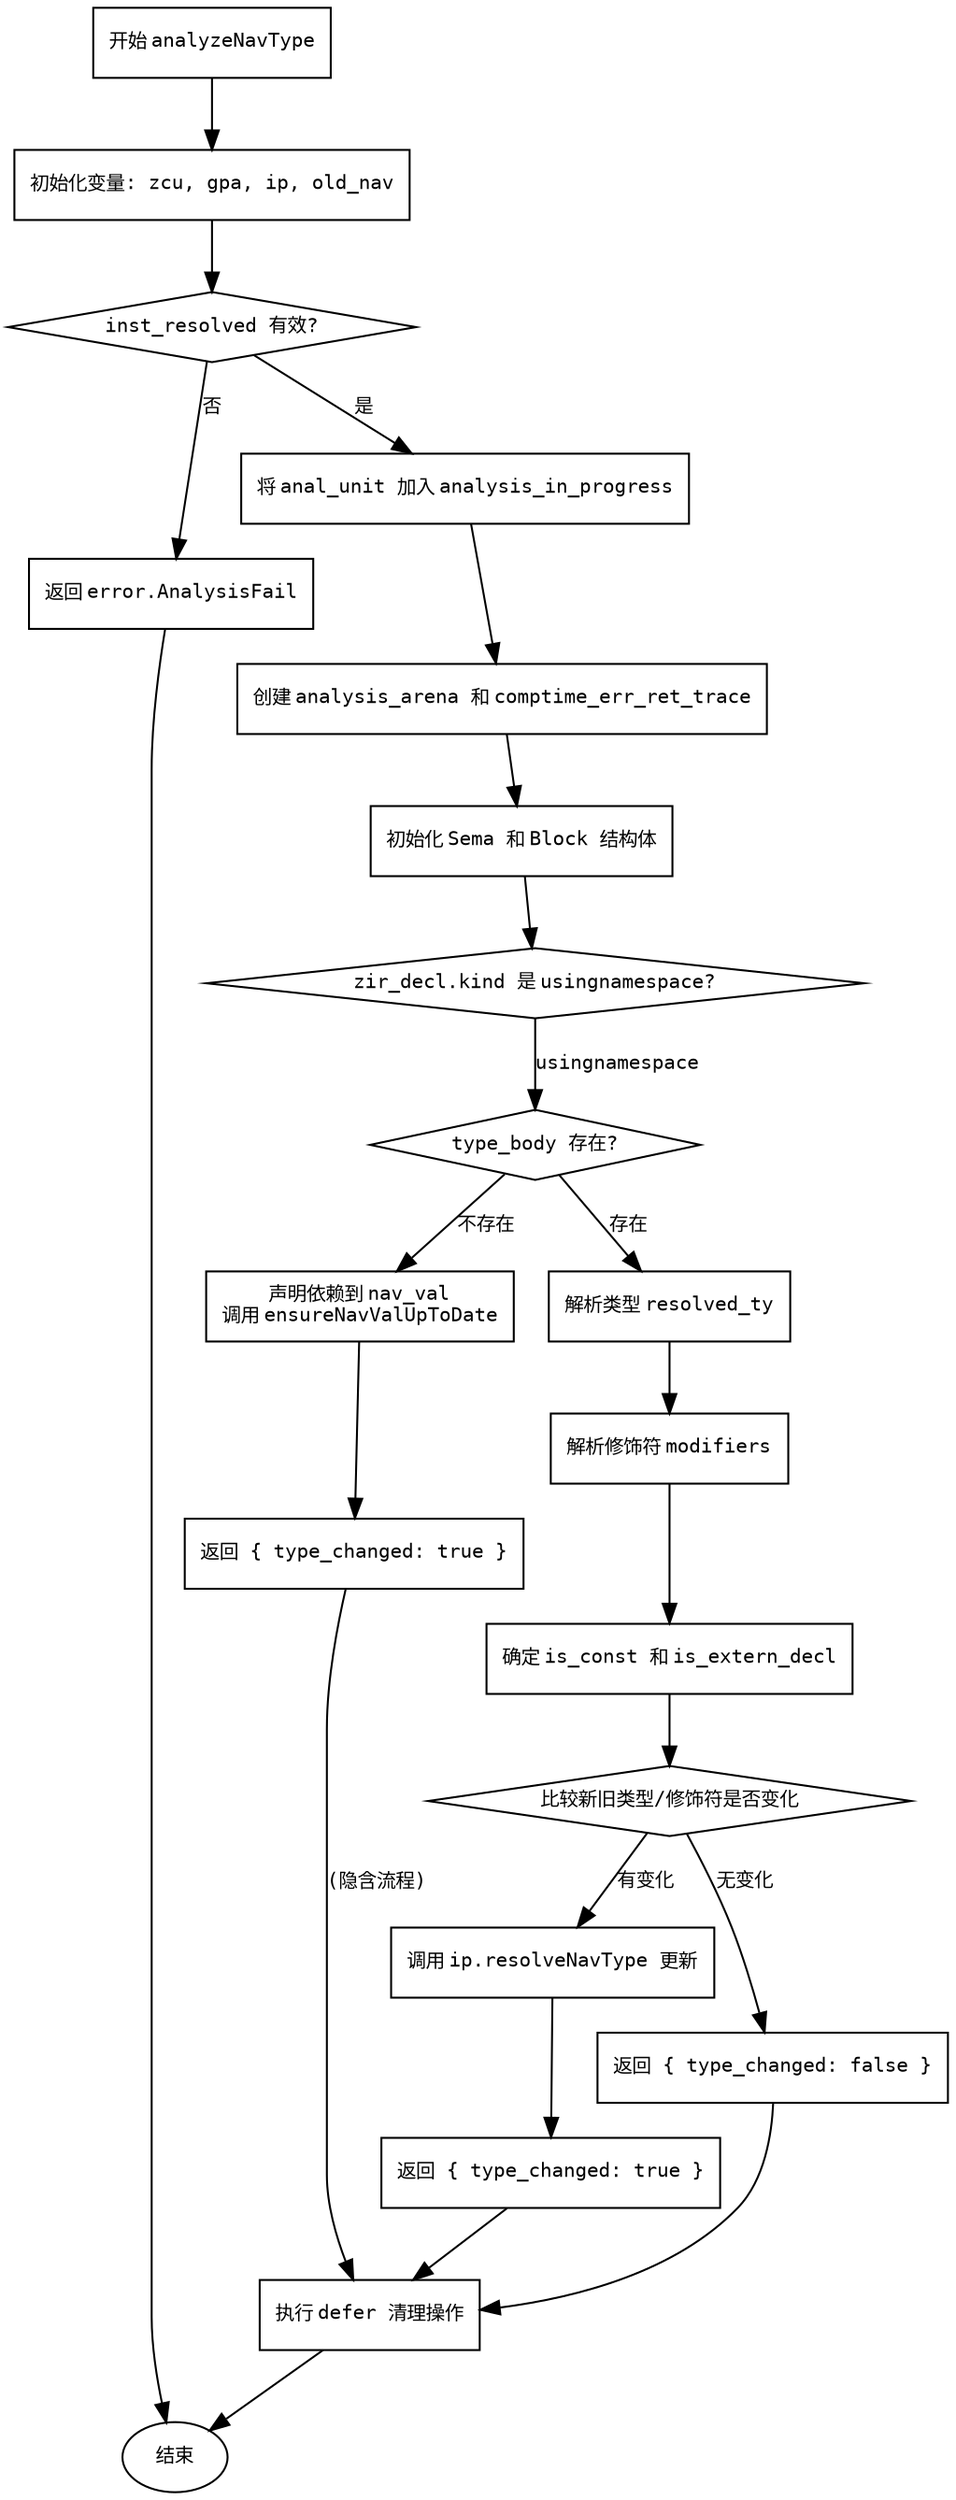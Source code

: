 
digraph analyzeNavType {
    node [shape=rectangle, fontname="Courier", fontsize=10];
    edge [fontname="Courier", fontsize=10];

    start [label="开始 analyzeNavType"];
    init_vars [label="初始化变量: zcu, gpa, ip, old_nav"];
    check_inst_resolved [label="inst_resolved 有效?", shape=diamond];
    error_analysis_fail [label="返回 error.AnalysisFail"];
    put_analysis_in_progress [label="将 anal_unit 加入 analysis_in_progress"];
    create_arena [label="创建 analysis_arena 和 comptime_err_ret_trace"];
    init_sema [label="初始化 Sema 和 Block 结构体"];
    check_zir_decl_kind [label="zir_decl.kind 是 usingnamespace?", shape=diamond];
    check_type_body [label="type_body 存在?", shape=diamond];
    declare_dependency_nav_val [label="声明依赖到 nav_val\n调用 ensureNavValUpToDate"];
    return_true_early [label="返回 { type_changed: true }"];
    resolve_type [label="解析类型 resolved_ty"];
    resolve_modifiers [label="解析修饰符 modifiers"];
    check_const_extern [label="确定 is_const 和 is_extern_decl"];
    compare_changes [label="比较新旧类型/修饰符是否变化", shape=diamond];
    update_ip [label="调用 ip.resolveNavType 更新"];
    return_true [label="返回 { type_changed: true }"];
    return_false [label="返回 { type_changed: false }"];
    defer_cleanup [label="执行 defer 清理操作"];

    start -> init_vars;
    init_vars -> check_inst_resolved;
    check_inst_resolved -> error_analysis_fail [label="否"];
    check_inst_resolved -> put_analysis_in_progress [label="是"];
    put_analysis_in_progress -> create_arena;
    create_arena -> init_sema;
    init_sema -> check_zir_decl_kind;
    check_zir_decl_kind -> check_type_body [label="usingnamespace"];
    check_type_body -> declare_dependency_nav_val [label="不存在"];
    declare_dependency_nav_val -> return_true_early;
    check_type_body -> resolve_type [label="存在"];
    resolve_type -> resolve_modifiers;
    resolve_modifiers -> check_const_extern;
    check_const_extern -> compare_changes;
    compare_changes -> update_ip [label="有变化"];
    compare_changes -> return_false [label="无变化"];
    update_ip -> return_true;
    return_true_early -> defer_cleanup [label="(隐含流程)"];
    return_true -> defer_cleanup;
    return_false -> defer_cleanup;
    defer_cleanup -> end;

    // 隐式错误路径
    error_analysis_fail -> end;
    
    end [label="结束", shape=ellipse];
}
